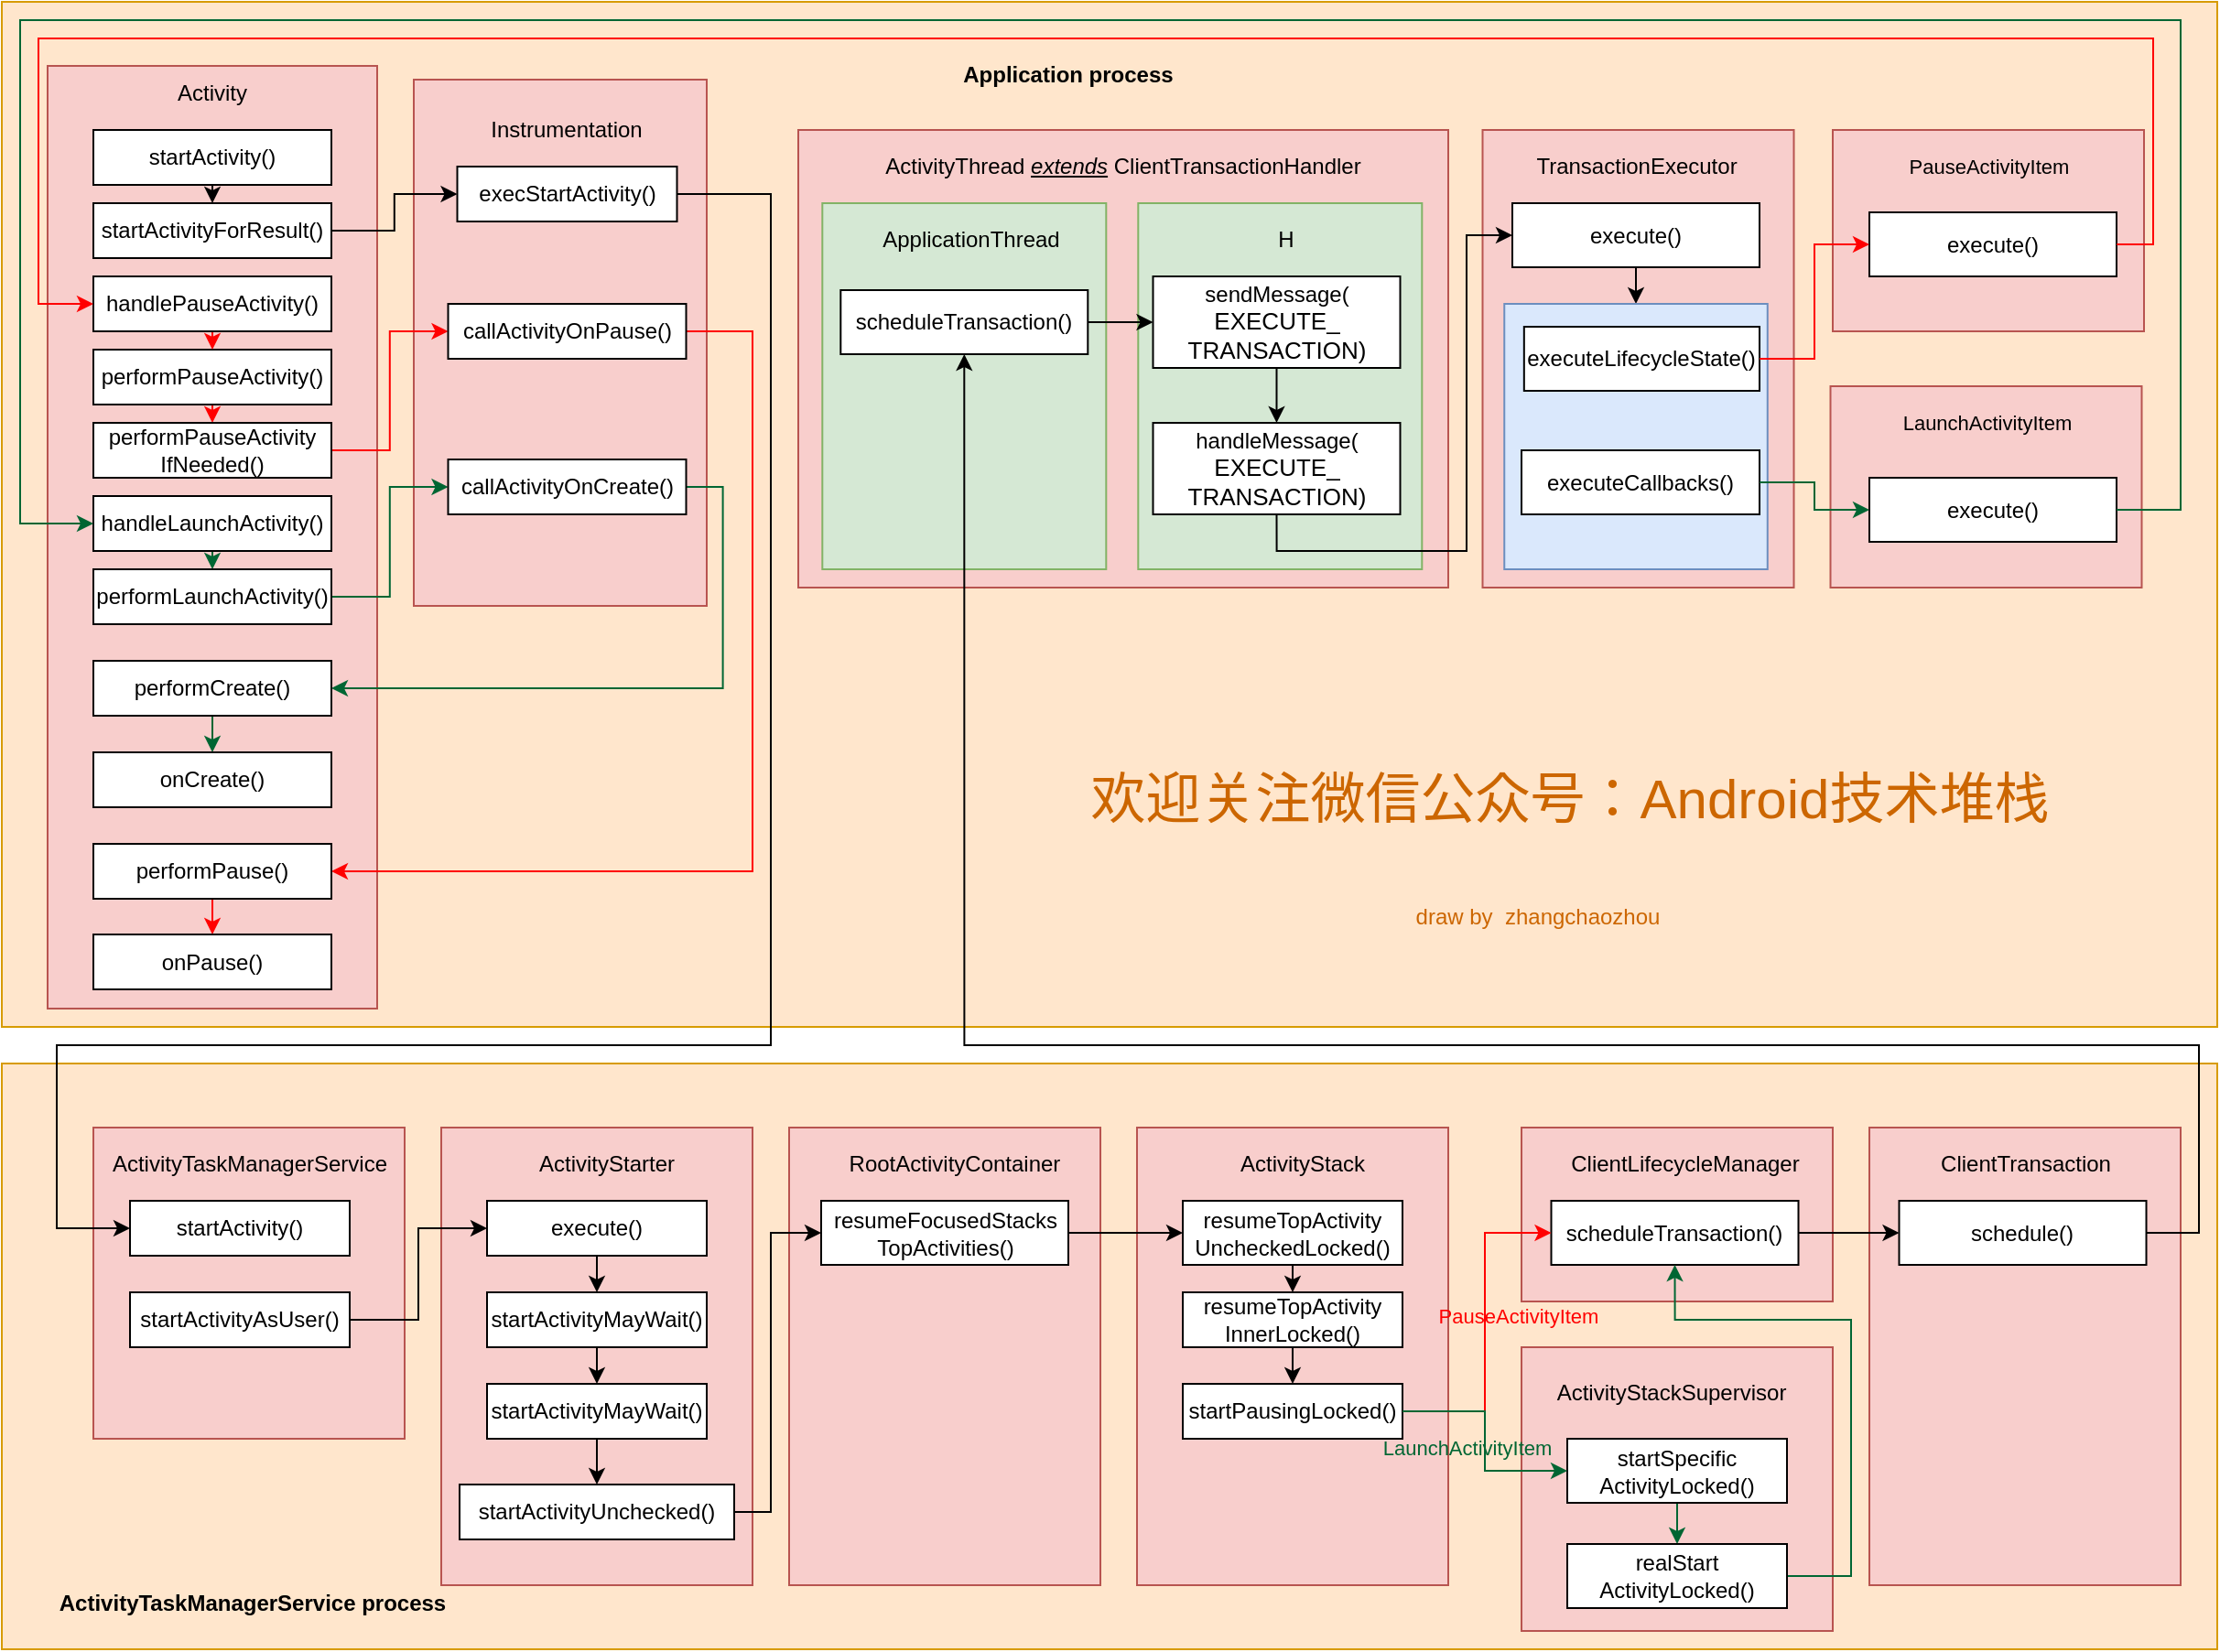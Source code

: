 <mxfile version="12.9.12" type="github" pages="2">
  <diagram id="G7wg8Uk2tAzZRFtgVAqS" name="Page-1">
    <mxGraphModel dx="1773" dy="583" grid="1" gridSize="10" guides="1" tooltips="1" connect="1" arrows="1" fold="1" page="1" pageScale="1" pageWidth="827" pageHeight="1169" math="0" shadow="0">
      <root>
        <mxCell id="0" />
        <mxCell id="1" parent="0" />
        <mxCell id="UYqncPUuAHH7SOn4xKhJ-1" value="" style="rounded=0;whiteSpace=wrap;html=1;fillColor=#ffe6cc;strokeColor=#d79b00;" parent="1" vertex="1">
          <mxGeometry x="-10" y="60" width="1210" height="560" as="geometry" />
        </mxCell>
        <mxCell id="UYqncPUuAHH7SOn4xKhJ-2" value="Application process" style="text;html=1;strokeColor=none;fillColor=none;align=center;verticalAlign=middle;whiteSpace=wrap;rounded=0;fontStyle=1" parent="1" vertex="1">
          <mxGeometry x="510" y="90" width="125" height="20" as="geometry" />
        </mxCell>
        <mxCell id="UYqncPUuAHH7SOn4xKhJ-30" style="edgeStyle=orthogonalEdgeStyle;rounded=0;comic=0;jumpStyle=arc;orthogonalLoop=1;jettySize=auto;html=1;exitX=0.5;exitY=1;exitDx=0;exitDy=0;entryX=0.5;entryY=0;entryDx=0;entryDy=0;" parent="1" source="UYqncPUuAHH7SOn4xKhJ-17" target="UYqncPUuAHH7SOn4xKhJ-29" edge="1">
          <mxGeometry relative="1" as="geometry" />
        </mxCell>
        <mxCell id="UYqncPUuAHH7SOn4xKhJ-43" value="" style="rounded=0;whiteSpace=wrap;html=1;fillColor=#ffe6cc;strokeColor=#d79b00;" parent="1" vertex="1">
          <mxGeometry x="-10" y="640" width="1210" height="320" as="geometry" />
        </mxCell>
        <mxCell id="UYqncPUuAHH7SOn4xKhJ-16" value="" style="whiteSpace=wrap;html=1;aspect=fixed;fillColor=#f8cecc;strokeColor=#b85450;" parent="1" vertex="1">
          <mxGeometry x="40" y="675" width="170" height="170" as="geometry" />
        </mxCell>
        <mxCell id="UYqncPUuAHH7SOn4xKhJ-17" value="startActivity()" style="rounded=0;whiteSpace=wrap;html=1;" parent="1" vertex="1">
          <mxGeometry x="60" y="715" width="120" height="30" as="geometry" />
        </mxCell>
        <mxCell id="UYqncPUuAHH7SOn4xKhJ-18" value="ActivityTaskManagerService" style="text;html=1;strokeColor=none;fillColor=none;align=center;verticalAlign=middle;whiteSpace=wrap;rounded=0;" parent="1" vertex="1">
          <mxGeometry x="43.75" y="685" width="162.5" height="20" as="geometry" />
        </mxCell>
        <mxCell id="UYqncPUuAHH7SOn4xKhJ-29" value="startActivityAsUser()" style="rounded=0;whiteSpace=wrap;html=1;" parent="1" vertex="1">
          <mxGeometry x="60" y="765" width="120" height="30" as="geometry" />
        </mxCell>
        <mxCell id="UYqncPUuAHH7SOn4xKhJ-40" value="" style="rounded=0;whiteSpace=wrap;html=1;fillColor=#f8cecc;strokeColor=#b85450;" parent="1" vertex="1">
          <mxGeometry x="230" y="675" width="170" height="250" as="geometry" />
        </mxCell>
        <mxCell id="UYqncPUuAHH7SOn4xKhJ-33" value="execute()" style="rounded=0;whiteSpace=wrap;html=1;" parent="1" vertex="1">
          <mxGeometry x="255" y="715" width="120" height="30" as="geometry" />
        </mxCell>
        <mxCell id="UYqncPUuAHH7SOn4xKhJ-34" value="ActivityStarter" style="text;html=1;strokeColor=none;fillColor=none;align=center;verticalAlign=middle;whiteSpace=wrap;rounded=0;" parent="1" vertex="1">
          <mxGeometry x="238.75" y="685" width="162.5" height="20" as="geometry" />
        </mxCell>
        <mxCell id="UYqncPUuAHH7SOn4xKhJ-35" value="startActivityMayWait()" style="rounded=0;whiteSpace=wrap;html=1;" parent="1" vertex="1">
          <mxGeometry x="255" y="765" width="120" height="30" as="geometry" />
        </mxCell>
        <mxCell id="UYqncPUuAHH7SOn4xKhJ-47" style="edgeStyle=orthogonalEdgeStyle;rounded=0;comic=0;jumpStyle=arc;orthogonalLoop=1;jettySize=auto;html=1;exitX=0.5;exitY=1;exitDx=0;exitDy=0;entryX=0.5;entryY=0;entryDx=0;entryDy=0;" parent="1" source="UYqncPUuAHH7SOn4xKhJ-38" target="UYqncPUuAHH7SOn4xKhJ-46" edge="1">
          <mxGeometry relative="1" as="geometry" />
        </mxCell>
        <mxCell id="UYqncPUuAHH7SOn4xKhJ-38" value="startActivityMayWait()" style="rounded=0;whiteSpace=wrap;html=1;" parent="1" vertex="1">
          <mxGeometry x="255" y="815" width="120" height="30" as="geometry" />
        </mxCell>
        <mxCell id="UYqncPUuAHH7SOn4xKhJ-41" style="edgeStyle=orthogonalEdgeStyle;rounded=0;comic=0;jumpStyle=arc;orthogonalLoop=1;jettySize=auto;html=1;exitX=1;exitY=0.5;exitDx=0;exitDy=0;entryX=0;entryY=0.5;entryDx=0;entryDy=0;" parent="1" source="UYqncPUuAHH7SOn4xKhJ-29" target="UYqncPUuAHH7SOn4xKhJ-33" edge="1">
          <mxGeometry relative="1" as="geometry" />
        </mxCell>
        <mxCell id="UYqncPUuAHH7SOn4xKhJ-36" style="edgeStyle=orthogonalEdgeStyle;rounded=0;comic=0;jumpStyle=arc;orthogonalLoop=1;jettySize=auto;html=1;exitX=0.5;exitY=1;exitDx=0;exitDy=0;entryX=0.5;entryY=0;entryDx=0;entryDy=0;" parent="1" source="UYqncPUuAHH7SOn4xKhJ-33" target="UYqncPUuAHH7SOn4xKhJ-35" edge="1">
          <mxGeometry relative="1" as="geometry" />
        </mxCell>
        <mxCell id="UYqncPUuAHH7SOn4xKhJ-42" style="edgeStyle=orthogonalEdgeStyle;rounded=0;comic=0;jumpStyle=arc;orthogonalLoop=1;jettySize=auto;html=1;exitX=0.5;exitY=1;exitDx=0;exitDy=0;entryX=0.5;entryY=0;entryDx=0;entryDy=0;" parent="1" source="UYqncPUuAHH7SOn4xKhJ-35" target="UYqncPUuAHH7SOn4xKhJ-38" edge="1">
          <mxGeometry relative="1" as="geometry" />
        </mxCell>
        <mxCell id="UYqncPUuAHH7SOn4xKhJ-45" value="&lt;span style=&quot;&quot;&gt;ActivityTaskManagerService process&lt;/span&gt;" style="text;html=1;strokeColor=none;fillColor=none;align=center;verticalAlign=middle;whiteSpace=wrap;rounded=0;fontStyle=1" parent="1" vertex="1">
          <mxGeometry x="15" y="925" width="223.75" height="20" as="geometry" />
        </mxCell>
        <mxCell id="UYqncPUuAHH7SOn4xKhJ-46" value="startActivityUnchecked()" style="rounded=0;whiteSpace=wrap;html=1;" parent="1" vertex="1">
          <mxGeometry x="240" y="870" width="150" height="30" as="geometry" />
        </mxCell>
        <mxCell id="UYqncPUuAHH7SOn4xKhJ-48" value="" style="rounded=0;whiteSpace=wrap;html=1;fillColor=#f8cecc;strokeColor=#b85450;" parent="1" vertex="1">
          <mxGeometry x="420" y="675" width="170" height="250" as="geometry" />
        </mxCell>
        <mxCell id="UYqncPUuAHH7SOn4xKhJ-49" value="RootActivityContainer" style="text;html=1;strokeColor=none;fillColor=none;align=center;verticalAlign=middle;whiteSpace=wrap;rounded=0;" parent="1" vertex="1">
          <mxGeometry x="428.75" y="685" width="162.5" height="20" as="geometry" />
        </mxCell>
        <mxCell id="UYqncPUuAHH7SOn4xKhJ-50" value="resumeFocusedStacks&lt;br&gt;TopActivities()" style="rounded=0;whiteSpace=wrap;html=1;" parent="1" vertex="1">
          <mxGeometry x="437.5" y="715" width="135" height="35" as="geometry" />
        </mxCell>
        <mxCell id="UYqncPUuAHH7SOn4xKhJ-51" style="edgeStyle=orthogonalEdgeStyle;rounded=0;comic=0;jumpStyle=arc;orthogonalLoop=1;jettySize=auto;html=1;exitX=1;exitY=0.5;exitDx=0;exitDy=0;entryX=0;entryY=0.5;entryDx=0;entryDy=0;" parent="1" source="UYqncPUuAHH7SOn4xKhJ-46" target="UYqncPUuAHH7SOn4xKhJ-50" edge="1">
          <mxGeometry relative="1" as="geometry">
            <Array as="points">
              <mxPoint x="410" y="885" />
              <mxPoint x="410" y="733" />
            </Array>
          </mxGeometry>
        </mxCell>
        <mxCell id="UYqncPUuAHH7SOn4xKhJ-52" value="" style="rounded=0;whiteSpace=wrap;html=1;fillColor=#f8cecc;strokeColor=#b85450;" parent="1" vertex="1">
          <mxGeometry x="610" y="675" width="170" height="250" as="geometry" />
        </mxCell>
        <mxCell id="UYqncPUuAHH7SOn4xKhJ-59" style="edgeStyle=orthogonalEdgeStyle;rounded=0;comic=0;jumpStyle=arc;orthogonalLoop=1;jettySize=auto;html=1;exitX=0.5;exitY=1;exitDx=0;exitDy=0;entryX=0.5;entryY=0;entryDx=0;entryDy=0;" parent="1" source="UYqncPUuAHH7SOn4xKhJ-53" target="UYqncPUuAHH7SOn4xKhJ-55" edge="1">
          <mxGeometry relative="1" as="geometry" />
        </mxCell>
        <mxCell id="UYqncPUuAHH7SOn4xKhJ-53" value="resumeTopActivity&lt;br&gt;UncheckedLocked()" style="rounded=0;whiteSpace=wrap;html=1;" parent="1" vertex="1">
          <mxGeometry x="635" y="715" width="120" height="35" as="geometry" />
        </mxCell>
        <mxCell id="UYqncPUuAHH7SOn4xKhJ-54" value="ActivityStack" style="text;html=1;strokeColor=none;fillColor=none;align=center;verticalAlign=middle;whiteSpace=wrap;rounded=0;" parent="1" vertex="1">
          <mxGeometry x="618.75" y="685" width="162.5" height="20" as="geometry" />
        </mxCell>
        <mxCell id="UYqncPUuAHH7SOn4xKhJ-60" style="edgeStyle=orthogonalEdgeStyle;rounded=0;comic=0;jumpStyle=arc;orthogonalLoop=1;jettySize=auto;html=1;exitX=0.5;exitY=1;exitDx=0;exitDy=0;entryX=0.5;entryY=0;entryDx=0;entryDy=0;" parent="1" source="UYqncPUuAHH7SOn4xKhJ-55" target="UYqncPUuAHH7SOn4xKhJ-56" edge="1">
          <mxGeometry relative="1" as="geometry" />
        </mxCell>
        <mxCell id="UYqncPUuAHH7SOn4xKhJ-55" value="resumeTopActivity&lt;br&gt;InnerLocked()" style="rounded=0;whiteSpace=wrap;html=1;" parent="1" vertex="1">
          <mxGeometry x="635" y="765" width="120" height="30" as="geometry" />
        </mxCell>
        <mxCell id="UYqncPUuAHH7SOn4xKhJ-56" value="startPausingLocked()" style="rounded=0;whiteSpace=wrap;html=1;" parent="1" vertex="1">
          <mxGeometry x="635" y="815" width="120" height="30" as="geometry" />
        </mxCell>
        <mxCell id="UYqncPUuAHH7SOn4xKhJ-58" style="edgeStyle=orthogonalEdgeStyle;rounded=0;comic=0;jumpStyle=arc;orthogonalLoop=1;jettySize=auto;html=1;exitX=1;exitY=0.5;exitDx=0;exitDy=0;" parent="1" source="UYqncPUuAHH7SOn4xKhJ-50" target="UYqncPUuAHH7SOn4xKhJ-53" edge="1">
          <mxGeometry relative="1" as="geometry" />
        </mxCell>
        <mxCell id="UYqncPUuAHH7SOn4xKhJ-64" value="" style="rounded=0;whiteSpace=wrap;html=1;fillColor=#f8cecc;strokeColor=#b85450;" parent="1" vertex="1">
          <mxGeometry x="820" y="675" width="170" height="95" as="geometry" />
        </mxCell>
        <mxCell id="UYqncPUuAHH7SOn4xKhJ-65" value="ClientLifecycleManager" style="text;html=1;strokeColor=none;fillColor=none;align=center;verticalAlign=middle;whiteSpace=wrap;rounded=0;" parent="1" vertex="1">
          <mxGeometry x="827.5" y="685" width="162.5" height="20" as="geometry" />
        </mxCell>
        <mxCell id="UYqncPUuAHH7SOn4xKhJ-66" value="scheduleTransaction()" style="rounded=0;whiteSpace=wrap;html=1;" parent="1" vertex="1">
          <mxGeometry x="836.25" y="715" width="135" height="35" as="geometry" />
        </mxCell>
        <mxCell id="UYqncPUuAHH7SOn4xKhJ-67" style="edgeStyle=orthogonalEdgeStyle;rounded=0;comic=0;jumpStyle=arc;orthogonalLoop=1;jettySize=auto;html=1;exitX=1;exitY=0.5;exitDx=0;exitDy=0;entryX=0;entryY=0.5;entryDx=0;entryDy=0;strokeColor=#FF0000;" parent="1" source="UYqncPUuAHH7SOn4xKhJ-56" target="UYqncPUuAHH7SOn4xKhJ-66" edge="1">
          <mxGeometry relative="1" as="geometry">
            <mxPoint x="781.25" y="830" as="sourcePoint" />
            <Array as="points">
              <mxPoint x="800" y="830" />
              <mxPoint x="800" y="733" />
            </Array>
          </mxGeometry>
        </mxCell>
        <mxCell id="UYqncPUuAHH7SOn4xKhJ-97" value="&lt;div&gt;&lt;span style=&quot;font-size: 11px&quot;&gt;PauseActivityItem&lt;/span&gt;&lt;/div&gt;&lt;div&gt;&lt;br&gt;&lt;/div&gt;" style="edgeLabel;html=1;align=center;verticalAlign=middle;resizable=0;points=[];labelBackgroundColor=none;fontColor=#FF0000;" parent="UYqncPUuAHH7SOn4xKhJ-67" vertex="1" connectable="0">
          <mxGeometry x="0.033" y="4" relative="1" as="geometry">
            <mxPoint x="21.5" y="2" as="offset" />
          </mxGeometry>
        </mxCell>
        <mxCell id="UYqncPUuAHH7SOn4xKhJ-68" value="" style="rounded=0;whiteSpace=wrap;html=1;fillColor=#f8cecc;strokeColor=#b85450;" parent="1" vertex="1">
          <mxGeometry x="1010" y="675" width="170" height="250" as="geometry" />
        </mxCell>
        <mxCell id="UYqncPUuAHH7SOn4xKhJ-69" value="ClientTransaction" style="text;html=1;strokeColor=none;fillColor=none;align=center;verticalAlign=middle;whiteSpace=wrap;rounded=0;" parent="1" vertex="1">
          <mxGeometry x="1013.75" y="685" width="162.5" height="20" as="geometry" />
        </mxCell>
        <mxCell id="UYqncPUuAHH7SOn4xKhJ-70" value="schedule()" style="rounded=0;whiteSpace=wrap;html=1;" parent="1" vertex="1">
          <mxGeometry x="1026.25" y="715" width="135" height="35" as="geometry" />
        </mxCell>
        <mxCell id="UYqncPUuAHH7SOn4xKhJ-71" style="edgeStyle=orthogonalEdgeStyle;rounded=0;comic=0;jumpStyle=arc;orthogonalLoop=1;jettySize=auto;html=1;exitX=1;exitY=0.5;exitDx=0;exitDy=0;entryX=0;entryY=0.5;entryDx=0;entryDy=0;" parent="1" source="UYqncPUuAHH7SOn4xKhJ-66" target="UYqncPUuAHH7SOn4xKhJ-70" edge="1">
          <mxGeometry relative="1" as="geometry" />
        </mxCell>
        <mxCell id="UYqncPUuAHH7SOn4xKhJ-73" value="" style="rounded=0;whiteSpace=wrap;html=1;fillColor=#f8cecc;strokeColor=#b85450;" parent="1" vertex="1">
          <mxGeometry x="425" y="130" width="355" height="250" as="geometry" />
        </mxCell>
        <mxCell id="UYqncPUuAHH7SOn4xKhJ-77" value="" style="rounded=0;whiteSpace=wrap;html=1;fillColor=#d5e8d4;strokeColor=#82b366;" parent="1" vertex="1">
          <mxGeometry x="438.15" y="170" width="155" height="200" as="geometry" />
        </mxCell>
        <mxCell id="UYqncPUuAHH7SOn4xKhJ-74" value="ApplicationThread" style="text;html=1;strokeColor=none;fillColor=none;align=center;verticalAlign=middle;whiteSpace=wrap;rounded=0;" parent="1" vertex="1">
          <mxGeometry x="437.5" y="180" width="162.5" height="20" as="geometry" />
        </mxCell>
        <mxCell id="UYqncPUuAHH7SOn4xKhJ-75" value="scheduleTransaction()" style="rounded=0;whiteSpace=wrap;html=1;" parent="1" vertex="1">
          <mxGeometry x="448.15" y="217.5" width="135" height="35" as="geometry" />
        </mxCell>
        <mxCell id="UYqncPUuAHH7SOn4xKhJ-78" value="ActivityThread &lt;i&gt;&lt;u&gt;extends&lt;/u&gt;&lt;/i&gt; ClientTransactionHandler" style="text;html=1;strokeColor=none;fillColor=none;align=center;verticalAlign=middle;whiteSpace=wrap;rounded=0;" parent="1" vertex="1">
          <mxGeometry x="465" y="140" width="275" height="20" as="geometry" />
        </mxCell>
        <mxCell id="UYqncPUuAHH7SOn4xKhJ-76" style="edgeStyle=orthogonalEdgeStyle;rounded=0;comic=0;jumpStyle=arc;orthogonalLoop=1;jettySize=auto;html=1;exitX=1;exitY=0.5;exitDx=0;exitDy=0;entryX=0.5;entryY=1;entryDx=0;entryDy=0;" parent="1" source="UYqncPUuAHH7SOn4xKhJ-70" target="UYqncPUuAHH7SOn4xKhJ-75" edge="1">
          <mxGeometry relative="1" as="geometry">
            <mxPoint x="1418.1" y="532.5" as="sourcePoint" />
            <Array as="points">
              <mxPoint x="1190" y="733" />
              <mxPoint x="1190" y="630" />
              <mxPoint x="516" y="630" />
            </Array>
          </mxGeometry>
        </mxCell>
        <mxCell id="UYqncPUuAHH7SOn4xKhJ-81" value="" style="rounded=0;whiteSpace=wrap;html=1;fillColor=#f8cecc;strokeColor=#b85450;" parent="1" vertex="1">
          <mxGeometry x="798.75" y="130" width="170" height="250" as="geometry" />
        </mxCell>
        <mxCell id="UYqncPUuAHH7SOn4xKhJ-119" style="edgeStyle=orthogonalEdgeStyle;rounded=0;comic=0;jumpStyle=arc;orthogonalLoop=1;jettySize=auto;html=1;exitX=0.5;exitY=1;exitDx=0;exitDy=0;entryX=0.5;entryY=0;entryDx=0;entryDy=0;strokeColor=#000000;fontColor=#006633;" parent="1" source="UYqncPUuAHH7SOn4xKhJ-83" target="UYqncPUuAHH7SOn4xKhJ-92" edge="1">
          <mxGeometry relative="1" as="geometry" />
        </mxCell>
        <mxCell id="UYqncPUuAHH7SOn4xKhJ-83" value="execute()" style="rounded=0;whiteSpace=wrap;html=1;" parent="1" vertex="1">
          <mxGeometry x="815" y="170" width="135" height="35" as="geometry" />
        </mxCell>
        <mxCell id="UYqncPUuAHH7SOn4xKhJ-85" value="" style="rounded=0;whiteSpace=wrap;html=1;fillColor=#d5e8d4;strokeColor=#82b366;" parent="1" vertex="1">
          <mxGeometry x="610.65" y="170" width="155" height="200" as="geometry" />
        </mxCell>
        <mxCell id="UYqncPUuAHH7SOn4xKhJ-86" value="H" style="text;html=1;strokeColor=none;fillColor=none;align=center;verticalAlign=middle;whiteSpace=wrap;rounded=0;" parent="1" vertex="1">
          <mxGeometry x="610" y="180" width="162.5" height="20" as="geometry" />
        </mxCell>
        <mxCell id="UYqncPUuAHH7SOn4xKhJ-90" style="edgeStyle=orthogonalEdgeStyle;rounded=0;comic=0;jumpStyle=arc;orthogonalLoop=1;jettySize=auto;html=1;exitX=0.5;exitY=1;exitDx=0;exitDy=0;entryX=0.5;entryY=0;entryDx=0;entryDy=0;" parent="1" source="UYqncPUuAHH7SOn4xKhJ-87" target="UYqncPUuAHH7SOn4xKhJ-89" edge="1">
          <mxGeometry relative="1" as="geometry" />
        </mxCell>
        <mxCell id="UYqncPUuAHH7SOn4xKhJ-87" value="sendMessage(&lt;br&gt;&lt;font style=&quot;font-size: 13px&quot;&gt;EXECUTE_&lt;br&gt;TRANSACTION)&lt;/font&gt;" style="rounded=0;whiteSpace=wrap;html=1;" parent="1" vertex="1">
          <mxGeometry x="618.75" y="210" width="135" height="50" as="geometry" />
        </mxCell>
        <mxCell id="UYqncPUuAHH7SOn4xKhJ-88" style="edgeStyle=orthogonalEdgeStyle;rounded=0;comic=0;jumpStyle=arc;orthogonalLoop=1;jettySize=auto;html=1;exitX=1;exitY=0.5;exitDx=0;exitDy=0;" parent="1" source="UYqncPUuAHH7SOn4xKhJ-75" target="UYqncPUuAHH7SOn4xKhJ-87" edge="1">
          <mxGeometry relative="1" as="geometry" />
        </mxCell>
        <mxCell id="UYqncPUuAHH7SOn4xKhJ-89" value="handleMessage(&lt;br&gt;&lt;font style=&quot;font-size: 13px&quot;&gt;EXECUTE_&lt;br&gt;TRANSACTION)&lt;/font&gt;" style="rounded=0;whiteSpace=wrap;html=1;" parent="1" vertex="1">
          <mxGeometry x="618.75" y="290" width="135" height="50" as="geometry" />
        </mxCell>
        <mxCell id="UYqncPUuAHH7SOn4xKhJ-91" value="TransactionExecutor" style="text;html=1;strokeColor=none;fillColor=none;align=center;verticalAlign=middle;whiteSpace=wrap;rounded=0;" parent="1" vertex="1">
          <mxGeometry x="862.5" y="140" width="40" height="20" as="geometry" />
        </mxCell>
        <mxCell id="UYqncPUuAHH7SOn4xKhJ-84" style="edgeStyle=orthogonalEdgeStyle;rounded=0;comic=0;jumpStyle=arc;orthogonalLoop=1;jettySize=auto;html=1;entryX=0;entryY=0.5;entryDx=0;entryDy=0;exitX=0.5;exitY=1;exitDx=0;exitDy=0;" parent="1" source="UYqncPUuAHH7SOn4xKhJ-89" target="UYqncPUuAHH7SOn4xKhJ-83" edge="1">
          <mxGeometry relative="1" as="geometry">
            <mxPoint x="767.5" y="157.5" as="sourcePoint" />
            <Array as="points">
              <mxPoint x="686" y="360" />
              <mxPoint x="790" y="360" />
              <mxPoint x="790" y="188" />
            </Array>
          </mxGeometry>
        </mxCell>
        <mxCell id="UYqncPUuAHH7SOn4xKhJ-92" value="" style="rounded=0;whiteSpace=wrap;html=1;fillColor=#dae8fc;strokeColor=#6c8ebf;" parent="1" vertex="1">
          <mxGeometry x="810.63" y="225" width="143.75" height="145" as="geometry" />
        </mxCell>
        <mxCell id="UYqncPUuAHH7SOn4xKhJ-93" value="executeLifecycleState()" style="rounded=0;whiteSpace=wrap;html=1;" parent="1" vertex="1">
          <mxGeometry x="821.41" y="237.5" width="128.59" height="35" as="geometry" />
        </mxCell>
        <mxCell id="UYqncPUuAHH7SOn4xKhJ-94" value="&lt;span&gt;executeCallbacks()&lt;/span&gt;" style="rounded=0;whiteSpace=wrap;html=1;" parent="1" vertex="1">
          <mxGeometry x="820" y="305" width="130" height="35" as="geometry" />
        </mxCell>
        <mxCell id="UYqncPUuAHH7SOn4xKhJ-95" value="" style="rounded=0;whiteSpace=wrap;html=1;fillColor=#f8cecc;strokeColor=#b85450;" parent="1" vertex="1">
          <mxGeometry x="990" y="130" width="170" height="110" as="geometry" />
        </mxCell>
        <mxCell id="UYqncPUuAHH7SOn4xKhJ-96" value="" style="rounded=0;whiteSpace=wrap;html=1;fillColor=#f8cecc;strokeColor=#b85450;" parent="1" vertex="1">
          <mxGeometry x="988.75" y="270" width="170" height="110" as="geometry" />
        </mxCell>
        <mxCell id="UYqncPUuAHH7SOn4xKhJ-101" value="draw by&amp;nbsp; zhangchaozhou" style="text;html=1;strokeColor=none;fillColor=none;align=center;verticalAlign=middle;whiteSpace=wrap;rounded=0;labelBackgroundColor=none;fontColor=#CC6600;" parent="1" vertex="1">
          <mxGeometry x="753.75" y="549.5" width="150" height="20" as="geometry" />
        </mxCell>
        <mxCell id="UYqncPUuAHH7SOn4xKhJ-102" value="" style="rounded=0;whiteSpace=wrap;html=1;fillColor=#f8cecc;strokeColor=#b85450;" parent="1" vertex="1">
          <mxGeometry x="820" y="795" width="170" height="155" as="geometry" />
        </mxCell>
        <mxCell id="UYqncPUuAHH7SOn4xKhJ-103" value="ActivityStackSupervisor" style="text;html=1;strokeColor=none;fillColor=none;align=center;verticalAlign=middle;whiteSpace=wrap;rounded=0;labelBackgroundColor=none;fontColor=#000000;" parent="1" vertex="1">
          <mxGeometry x="841.75" y="810" width="120" height="20" as="geometry" />
        </mxCell>
        <mxCell id="UYqncPUuAHH7SOn4xKhJ-111" style="edgeStyle=orthogonalEdgeStyle;rounded=0;comic=0;jumpStyle=arc;orthogonalLoop=1;jettySize=auto;html=1;exitX=0.5;exitY=1;exitDx=0;exitDy=0;entryX=0.5;entryY=0;entryDx=0;entryDy=0;strokeColor=#006633;fontColor=#006633;" parent="1" source="UYqncPUuAHH7SOn4xKhJ-107" target="UYqncPUuAHH7SOn4xKhJ-108" edge="1">
          <mxGeometry relative="1" as="geometry" />
        </mxCell>
        <mxCell id="UYqncPUuAHH7SOn4xKhJ-107" value="startSpecific&lt;br&gt;ActivityLocked()" style="rounded=0;whiteSpace=wrap;html=1;" parent="1" vertex="1">
          <mxGeometry x="845" y="845" width="120" height="35" as="geometry" />
        </mxCell>
        <mxCell id="UYqncPUuAHH7SOn4xKhJ-112" style="edgeStyle=orthogonalEdgeStyle;rounded=0;comic=0;jumpStyle=arc;orthogonalLoop=1;jettySize=auto;html=1;exitX=1;exitY=0.5;exitDx=0;exitDy=0;entryX=0.5;entryY=1;entryDx=0;entryDy=0;strokeColor=#006633;fontColor=#006633;" parent="1" source="UYqncPUuAHH7SOn4xKhJ-108" target="UYqncPUuAHH7SOn4xKhJ-66" edge="1">
          <mxGeometry relative="1" as="geometry">
            <Array as="points">
              <mxPoint x="1000" y="920" />
              <mxPoint x="1000" y="780" />
              <mxPoint x="904" y="780" />
            </Array>
          </mxGeometry>
        </mxCell>
        <mxCell id="UYqncPUuAHH7SOn4xKhJ-108" value="realStart&lt;br&gt;ActivityLocked()" style="rounded=0;whiteSpace=wrap;html=1;" parent="1" vertex="1">
          <mxGeometry x="845" y="902.5" width="120" height="35" as="geometry" />
        </mxCell>
        <mxCell id="UYqncPUuAHH7SOn4xKhJ-109" style="edgeStyle=orthogonalEdgeStyle;rounded=0;comic=0;jumpStyle=arc;orthogonalLoop=1;jettySize=auto;html=1;exitX=1;exitY=0.5;exitDx=0;exitDy=0;entryX=0;entryY=0.5;entryDx=0;entryDy=0;strokeColor=#006633;fontColor=#000000;" parent="1" source="UYqncPUuAHH7SOn4xKhJ-56" target="UYqncPUuAHH7SOn4xKhJ-107" edge="1">
          <mxGeometry relative="1" as="geometry" />
        </mxCell>
        <mxCell id="UYqncPUuAHH7SOn4xKhJ-110" value="LaunchActivityItem" style="edgeLabel;html=1;align=center;verticalAlign=middle;resizable=0;points=[];fontColor=#006633;labelBackgroundColor=none;" parent="UYqncPUuAHH7SOn4xKhJ-109" vertex="1" connectable="0">
          <mxGeometry x="0.061" y="3" relative="1" as="geometry">
            <mxPoint x="-13" as="offset" />
          </mxGeometry>
        </mxCell>
        <mxCell id="UYqncPUuAHH7SOn4xKhJ-113" value="execute()" style="rounded=0;whiteSpace=wrap;html=1;" parent="1" vertex="1">
          <mxGeometry x="1010" y="175" width="135" height="35" as="geometry" />
        </mxCell>
        <mxCell id="UYqncPUuAHH7SOn4xKhJ-114" value="execute()" style="rounded=0;whiteSpace=wrap;html=1;" parent="1" vertex="1">
          <mxGeometry x="1010" y="320" width="135" height="35" as="geometry" />
        </mxCell>
        <mxCell id="UYqncPUuAHH7SOn4xKhJ-115" value="&lt;div&gt;&lt;span style=&quot;font-size: 11px&quot;&gt;PauseActivityItem&lt;/span&gt;&lt;/div&gt;" style="text;html=1;strokeColor=none;fillColor=none;align=center;verticalAlign=middle;whiteSpace=wrap;rounded=0;" parent="1" vertex="1">
          <mxGeometry x="993.75" y="140" width="162.5" height="20" as="geometry" />
        </mxCell>
        <mxCell id="UYqncPUuAHH7SOn4xKhJ-116" value="&lt;span style=&quot;font-size: 11px&quot;&gt;LaunchActivityItem&lt;/span&gt;" style="text;html=1;strokeColor=none;fillColor=none;align=center;verticalAlign=middle;whiteSpace=wrap;rounded=0;" parent="1" vertex="1">
          <mxGeometry x="992.5" y="280" width="162.5" height="20" as="geometry" />
        </mxCell>
        <mxCell id="UYqncPUuAHH7SOn4xKhJ-117" style="edgeStyle=orthogonalEdgeStyle;rounded=0;comic=0;jumpStyle=arc;orthogonalLoop=1;jettySize=auto;html=1;exitX=1;exitY=0.5;exitDx=0;exitDy=0;entryX=0;entryY=0.5;entryDx=0;entryDy=0;strokeColor=#FF0000;fontColor=#006633;" parent="1" source="UYqncPUuAHH7SOn4xKhJ-93" target="UYqncPUuAHH7SOn4xKhJ-113" edge="1">
          <mxGeometry relative="1" as="geometry" />
        </mxCell>
        <mxCell id="UYqncPUuAHH7SOn4xKhJ-118" style="edgeStyle=orthogonalEdgeStyle;rounded=0;comic=0;jumpStyle=arc;orthogonalLoop=1;jettySize=auto;html=1;exitX=1;exitY=0.5;exitDx=0;exitDy=0;entryX=0;entryY=0.5;entryDx=0;entryDy=0;strokeColor=#006633;fontColor=#006633;" parent="1" source="UYqncPUuAHH7SOn4xKhJ-94" target="UYqncPUuAHH7SOn4xKhJ-114" edge="1">
          <mxGeometry relative="1" as="geometry" />
        </mxCell>
        <mxCell id="UYqncPUuAHH7SOn4xKhJ-120" value="" style="rounded=0;whiteSpace=wrap;html=1;labelBackgroundColor=none;strokeColor=#b85450;fillColor=#f8cecc;" parent="1" vertex="1">
          <mxGeometry x="15" y="95" width="180" height="515" as="geometry" />
        </mxCell>
        <mxCell id="UYqncPUuAHH7SOn4xKhJ-121" value="" style="rounded=0;whiteSpace=wrap;html=1;labelBackgroundColor=none;strokeColor=#b85450;fillColor=#f8cecc;" parent="1" vertex="1">
          <mxGeometry x="215" y="102.5" width="160" height="287.5" as="geometry" />
        </mxCell>
        <mxCell id="UYqncPUuAHH7SOn4xKhJ-4" value="startActivity()" style="rounded=0;whiteSpace=wrap;html=1;" parent="1" vertex="1">
          <mxGeometry x="40" y="130" width="130" height="30" as="geometry" />
        </mxCell>
        <mxCell id="UYqncPUuAHH7SOn4xKhJ-5" value="Activity" style="text;html=1;strokeColor=none;fillColor=none;align=center;verticalAlign=middle;whiteSpace=wrap;rounded=0;" parent="1" vertex="1">
          <mxGeometry x="85" y="100" width="40" height="20" as="geometry" />
        </mxCell>
        <mxCell id="UYqncPUuAHH7SOn4xKhJ-6" value="startActivityForResult()" style="rounded=0;whiteSpace=wrap;html=1;" parent="1" vertex="1">
          <mxGeometry x="40" y="170" width="130" height="30" as="geometry" />
        </mxCell>
        <mxCell id="UYqncPUuAHH7SOn4xKhJ-19" style="edgeStyle=orthogonalEdgeStyle;rounded=0;orthogonalLoop=1;jettySize=auto;html=1;exitX=1;exitY=0.5;exitDx=0;exitDy=0;entryX=0;entryY=0.5;entryDx=0;entryDy=0;" parent="1" source="UYqncPUuAHH7SOn4xKhJ-6" target="UYqncPUuAHH7SOn4xKhJ-9" edge="1">
          <mxGeometry relative="1" as="geometry" />
        </mxCell>
        <mxCell id="UYqncPUuAHH7SOn4xKhJ-7" style="edgeStyle=orthogonalEdgeStyle;rounded=0;orthogonalLoop=1;jettySize=auto;html=1;exitX=0.5;exitY=1;exitDx=0;exitDy=0;entryX=0.5;entryY=0;entryDx=0;entryDy=0;" parent="1" source="UYqncPUuAHH7SOn4xKhJ-4" target="UYqncPUuAHH7SOn4xKhJ-6" edge="1">
          <mxGeometry relative="1" as="geometry" />
        </mxCell>
        <mxCell id="UYqncPUuAHH7SOn4xKhJ-9" value="execStartActivity()" style="rounded=0;whiteSpace=wrap;html=1;" parent="1" vertex="1">
          <mxGeometry x="238.75" y="150" width="120" height="30" as="geometry" />
        </mxCell>
        <mxCell id="UYqncPUuAHH7SOn4xKhJ-10" value="Instrumentation" style="text;html=1;strokeColor=none;fillColor=none;align=center;verticalAlign=middle;whiteSpace=wrap;rounded=0;" parent="1" vertex="1">
          <mxGeometry x="246.25" y="120" width="105" height="20" as="geometry" />
        </mxCell>
        <mxCell id="UYqncPUuAHH7SOn4xKhJ-44" style="edgeStyle=orthogonalEdgeStyle;rounded=0;comic=0;jumpStyle=arc;orthogonalLoop=1;jettySize=auto;html=1;exitX=1;exitY=0.5;exitDx=0;exitDy=0;entryX=0;entryY=0.5;entryDx=0;entryDy=0;" parent="1" source="UYqncPUuAHH7SOn4xKhJ-9" target="UYqncPUuAHH7SOn4xKhJ-17" edge="1">
          <mxGeometry relative="1" as="geometry">
            <Array as="points">
              <mxPoint x="410" y="165" />
              <mxPoint x="410" y="630" />
              <mxPoint x="20" y="630" />
              <mxPoint x="20" y="730" />
            </Array>
          </mxGeometry>
        </mxCell>
        <mxCell id="UYqncPUuAHH7SOn4xKhJ-134" style="edgeStyle=orthogonalEdgeStyle;rounded=0;comic=0;jumpStyle=arc;orthogonalLoop=1;jettySize=auto;html=1;exitX=0.5;exitY=1;exitDx=0;exitDy=0;entryX=0.5;entryY=0;entryDx=0;entryDy=0;strokeColor=#FF0000;fontColor=#00CC66;" parent="1" source="UYqncPUuAHH7SOn4xKhJ-122" target="UYqncPUuAHH7SOn4xKhJ-123" edge="1">
          <mxGeometry relative="1" as="geometry" />
        </mxCell>
        <mxCell id="UYqncPUuAHH7SOn4xKhJ-122" value="performPauseActivity()" style="rounded=0;whiteSpace=wrap;html=1;" parent="1" vertex="1">
          <mxGeometry x="40" y="250" width="130" height="30" as="geometry" />
        </mxCell>
        <mxCell id="UYqncPUuAHH7SOn4xKhJ-135" style="edgeStyle=orthogonalEdgeStyle;rounded=0;comic=0;jumpStyle=arc;orthogonalLoop=1;jettySize=auto;html=1;exitX=1;exitY=0.5;exitDx=0;exitDy=0;entryX=0;entryY=0.5;entryDx=0;entryDy=0;strokeColor=#FF0000;fontColor=#00CC66;" parent="1" source="UYqncPUuAHH7SOn4xKhJ-123" target="UYqncPUuAHH7SOn4xKhJ-127" edge="1">
          <mxGeometry relative="1" as="geometry" />
        </mxCell>
        <mxCell id="UYqncPUuAHH7SOn4xKhJ-123" value="performPauseActivity&lt;br&gt;IfNeeded()" style="rounded=0;whiteSpace=wrap;html=1;" parent="1" vertex="1">
          <mxGeometry x="40" y="290" width="130" height="30" as="geometry" />
        </mxCell>
        <mxCell id="UYqncPUuAHH7SOn4xKhJ-136" style="edgeStyle=orthogonalEdgeStyle;rounded=0;comic=0;jumpStyle=arc;orthogonalLoop=1;jettySize=auto;html=1;exitX=0.5;exitY=1;exitDx=0;exitDy=0;entryX=0.5;entryY=0;entryDx=0;entryDy=0;strokeColor=#006633;fontColor=#00CC66;" parent="1" source="UYqncPUuAHH7SOn4xKhJ-124" target="UYqncPUuAHH7SOn4xKhJ-126" edge="1">
          <mxGeometry relative="1" as="geometry" />
        </mxCell>
        <mxCell id="UYqncPUuAHH7SOn4xKhJ-124" value="handleLaunchActivity()" style="rounded=0;whiteSpace=wrap;html=1;" parent="1" vertex="1">
          <mxGeometry x="40" y="330" width="130" height="30" as="geometry" />
        </mxCell>
        <mxCell id="UYqncPUuAHH7SOn4xKhJ-133" style="edgeStyle=orthogonalEdgeStyle;rounded=0;comic=0;jumpStyle=arc;orthogonalLoop=1;jettySize=auto;html=1;exitX=0.5;exitY=1;exitDx=0;exitDy=0;entryX=0.5;entryY=0;entryDx=0;entryDy=0;strokeColor=#FF0000;fontColor=#00CC66;" parent="1" source="UYqncPUuAHH7SOn4xKhJ-125" target="UYqncPUuAHH7SOn4xKhJ-122" edge="1">
          <mxGeometry relative="1" as="geometry" />
        </mxCell>
        <mxCell id="UYqncPUuAHH7SOn4xKhJ-125" value="handlePauseActivity()" style="rounded=0;whiteSpace=wrap;html=1;" parent="1" vertex="1">
          <mxGeometry x="40" y="210" width="130" height="30" as="geometry" />
        </mxCell>
        <mxCell id="UYqncPUuAHH7SOn4xKhJ-137" style="edgeStyle=orthogonalEdgeStyle;rounded=0;comic=0;jumpStyle=arc;orthogonalLoop=1;jettySize=auto;html=1;exitX=1;exitY=0.5;exitDx=0;exitDy=0;entryX=0;entryY=0.5;entryDx=0;entryDy=0;strokeColor=#006633;fontColor=#00CC66;" parent="1" source="UYqncPUuAHH7SOn4xKhJ-126" target="UYqncPUuAHH7SOn4xKhJ-128" edge="1">
          <mxGeometry relative="1" as="geometry" />
        </mxCell>
        <mxCell id="UYqncPUuAHH7SOn4xKhJ-126" value="performLaunchActivity()" style="rounded=0;whiteSpace=wrap;html=1;" parent="1" vertex="1">
          <mxGeometry x="40" y="370" width="130" height="30" as="geometry" />
        </mxCell>
        <mxCell id="UYqncPUuAHH7SOn4xKhJ-143" style="edgeStyle=orthogonalEdgeStyle;rounded=0;comic=0;jumpStyle=arc;orthogonalLoop=1;jettySize=auto;html=1;exitX=1;exitY=0.5;exitDx=0;exitDy=0;entryX=1;entryY=0.5;entryDx=0;entryDy=0;strokeColor=#FF0000;fontColor=#00CC66;" parent="1" source="UYqncPUuAHH7SOn4xKhJ-127" target="UYqncPUuAHH7SOn4xKhJ-140" edge="1">
          <mxGeometry relative="1" as="geometry">
            <Array as="points">
              <mxPoint x="400" y="240" />
              <mxPoint x="400" y="535" />
            </Array>
          </mxGeometry>
        </mxCell>
        <mxCell id="UYqncPUuAHH7SOn4xKhJ-127" value="callActivityOnPause()" style="rounded=0;whiteSpace=wrap;html=1;" parent="1" vertex="1">
          <mxGeometry x="233.75" y="225" width="130" height="30" as="geometry" />
        </mxCell>
        <mxCell id="UYqncPUuAHH7SOn4xKhJ-144" style="edgeStyle=orthogonalEdgeStyle;rounded=0;comic=0;jumpStyle=arc;orthogonalLoop=1;jettySize=auto;html=1;exitX=1;exitY=0.5;exitDx=0;exitDy=0;entryX=1;entryY=0.5;entryDx=0;entryDy=0;strokeColor=#006633;fontColor=#00CC66;" parent="1" source="UYqncPUuAHH7SOn4xKhJ-128" target="UYqncPUuAHH7SOn4xKhJ-138" edge="1">
          <mxGeometry relative="1" as="geometry" />
        </mxCell>
        <mxCell id="UYqncPUuAHH7SOn4xKhJ-128" value="callActivityOnCreate()" style="rounded=0;whiteSpace=wrap;html=1;" parent="1" vertex="1">
          <mxGeometry x="233.75" y="310" width="130" height="30" as="geometry" />
        </mxCell>
        <mxCell id="UYqncPUuAHH7SOn4xKhJ-130" style="edgeStyle=orthogonalEdgeStyle;rounded=0;comic=0;jumpStyle=arc;orthogonalLoop=1;jettySize=auto;html=1;exitX=1;exitY=0.5;exitDx=0;exitDy=0;entryX=0;entryY=0.5;entryDx=0;entryDy=0;strokeColor=#FF0000;fontColor=#000000;" parent="1" source="UYqncPUuAHH7SOn4xKhJ-113" target="UYqncPUuAHH7SOn4xKhJ-125" edge="1">
          <mxGeometry relative="1" as="geometry">
            <Array as="points">
              <mxPoint x="1165" y="193" />
              <mxPoint x="1165" y="80" />
              <mxPoint x="10" y="80" />
              <mxPoint x="10" y="225" />
            </Array>
          </mxGeometry>
        </mxCell>
        <mxCell id="UYqncPUuAHH7SOn4xKhJ-131" style="edgeStyle=orthogonalEdgeStyle;rounded=0;comic=0;jumpStyle=arc;orthogonalLoop=1;jettySize=auto;html=1;exitX=1;exitY=0.5;exitDx=0;exitDy=0;entryX=0;entryY=0.5;entryDx=0;entryDy=0;strokeColor=#006633;fontColor=#006633;" parent="1" source="UYqncPUuAHH7SOn4xKhJ-114" target="UYqncPUuAHH7SOn4xKhJ-124" edge="1">
          <mxGeometry relative="1" as="geometry">
            <Array as="points">
              <mxPoint x="1180" y="338" />
              <mxPoint x="1180" y="70" />
              <mxPoint y="70" />
              <mxPoint y="345" />
            </Array>
          </mxGeometry>
        </mxCell>
        <mxCell id="UYqncPUuAHH7SOn4xKhJ-146" style="edgeStyle=orthogonalEdgeStyle;rounded=0;comic=0;jumpStyle=arc;orthogonalLoop=1;jettySize=auto;html=1;exitX=0.5;exitY=1;exitDx=0;exitDy=0;entryX=0.5;entryY=0;entryDx=0;entryDy=0;strokeColor=#006633;fontColor=#00CC66;" parent="1" source="UYqncPUuAHH7SOn4xKhJ-138" target="UYqncPUuAHH7SOn4xKhJ-139" edge="1">
          <mxGeometry relative="1" as="geometry" />
        </mxCell>
        <mxCell id="UYqncPUuAHH7SOn4xKhJ-138" value="performCreate()" style="rounded=0;whiteSpace=wrap;html=1;" parent="1" vertex="1">
          <mxGeometry x="40" y="420" width="130" height="30" as="geometry" />
        </mxCell>
        <mxCell id="UYqncPUuAHH7SOn4xKhJ-139" value="onCreate()" style="rounded=0;whiteSpace=wrap;html=1;" parent="1" vertex="1">
          <mxGeometry x="40" y="470" width="130" height="30" as="geometry" />
        </mxCell>
        <mxCell id="UYqncPUuAHH7SOn4xKhJ-145" style="edgeStyle=orthogonalEdgeStyle;rounded=0;comic=0;jumpStyle=arc;orthogonalLoop=1;jettySize=auto;html=1;exitX=0.5;exitY=1;exitDx=0;exitDy=0;entryX=0.5;entryY=0;entryDx=0;entryDy=0;strokeColor=#FF0000;fontColor=#00CC66;" parent="1" source="UYqncPUuAHH7SOn4xKhJ-140" target="UYqncPUuAHH7SOn4xKhJ-141" edge="1">
          <mxGeometry relative="1" as="geometry" />
        </mxCell>
        <mxCell id="UYqncPUuAHH7SOn4xKhJ-140" value="performPause()" style="rounded=0;whiteSpace=wrap;html=1;" parent="1" vertex="1">
          <mxGeometry x="40" y="520" width="130" height="30" as="geometry" />
        </mxCell>
        <mxCell id="UYqncPUuAHH7SOn4xKhJ-141" value="onPause()" style="rounded=0;whiteSpace=wrap;html=1;" parent="1" vertex="1">
          <mxGeometry x="40" y="569.5" width="130" height="30" as="geometry" />
        </mxCell>
        <mxCell id="UYqncPUuAHH7SOn4xKhJ-147" value="&lt;font style=&quot;font-size: 30px&quot;&gt;欢迎关注微信公众号：Android技术堆栈&lt;/font&gt;" style="text;html=1;strokeColor=none;fillColor=none;align=center;verticalAlign=middle;whiteSpace=wrap;rounded=0;labelBackgroundColor=none;fontColor=#CC6600;" parent="1" vertex="1">
          <mxGeometry x="583.15" y="460" width="526.85" height="70" as="geometry" />
        </mxCell>
      </root>
    </mxGraphModel>
  </diagram>
  <diagram id="0A-GXHLiJepS7fmgTdt7" name="Page-2">
    <mxGraphModel dx="946" dy="534" grid="1" gridSize="10" guides="1" tooltips="1" connect="1" arrows="1" fold="1" page="1" pageScale="1" pageWidth="827" pageHeight="1169" math="0" shadow="0">
      <root>
        <mxCell id="Gk0DgezSpglmg93WznL8-0" />
        <mxCell id="Gk0DgezSpglmg93WznL8-1" parent="Gk0DgezSpglmg93WznL8-0" />
      </root>
    </mxGraphModel>
  </diagram>
</mxfile>
